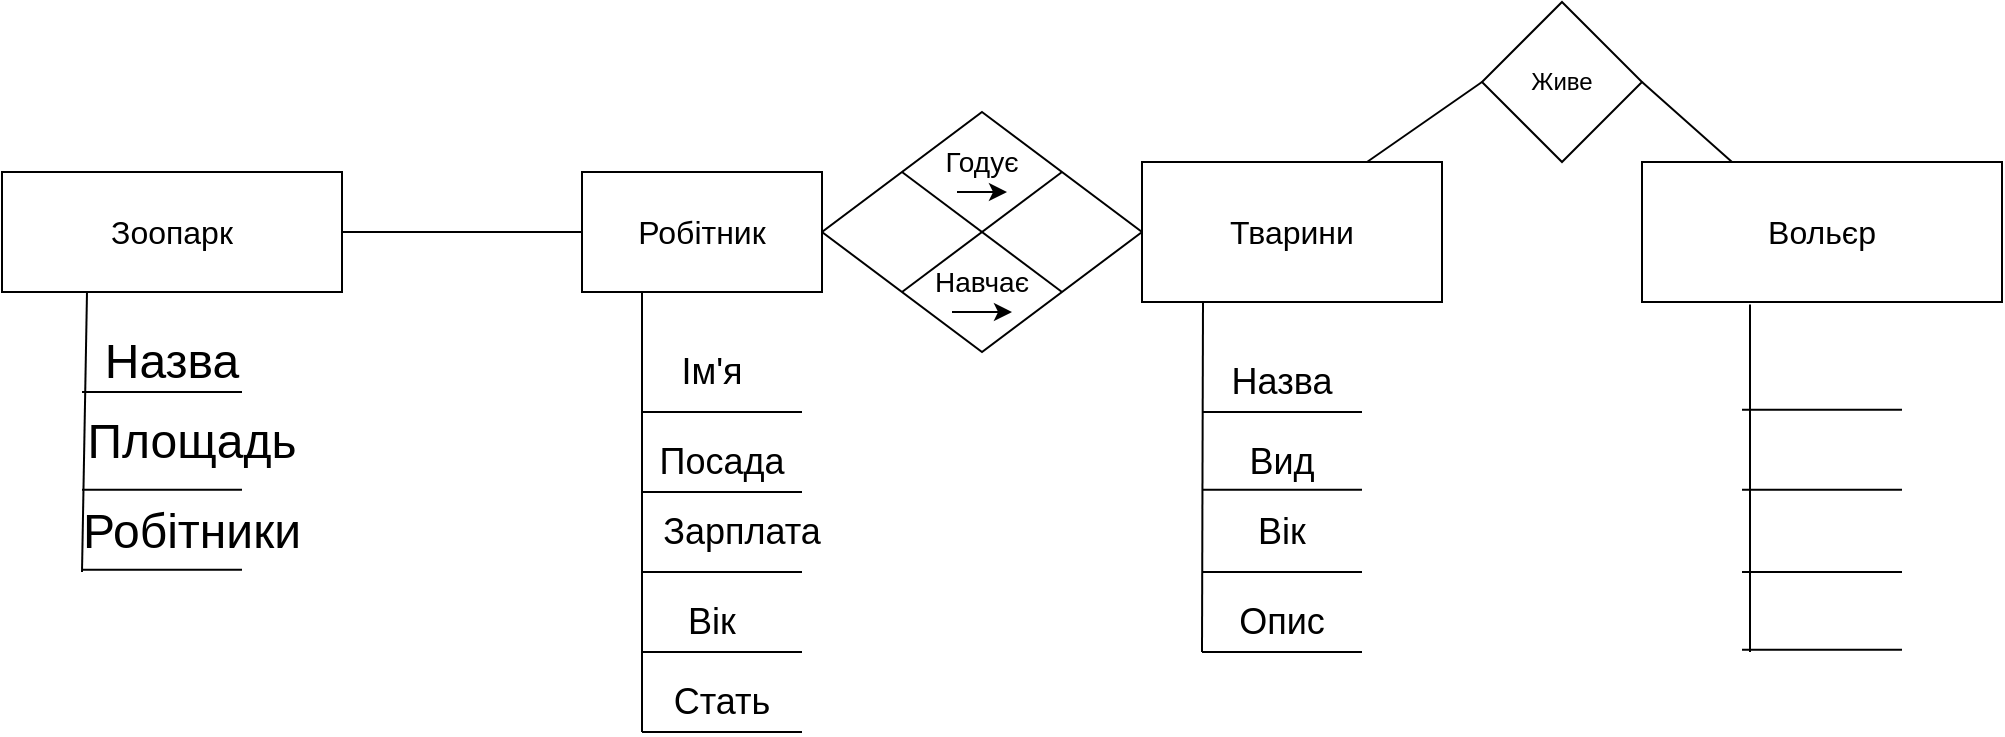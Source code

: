 <mxfile version="24.2.1" type="github">
  <diagram name="Страница — 1" id="BuAj-lrB0ni0z4gUs9v4">
    <mxGraphModel dx="3374" dy="1929" grid="1" gridSize="10" guides="1" tooltips="1" connect="1" arrows="1" fold="1" page="1" pageScale="1" pageWidth="827" pageHeight="1169" math="0" shadow="0">
      <root>
        <mxCell id="0" />
        <mxCell id="1" parent="0" />
        <mxCell id="NDhQnEbgSKT636Puqb3d-1" value="&lt;font size=&quot;3&quot;&gt;Зоопарк&lt;/font&gt;" style="rounded=0;whiteSpace=wrap;html=1;" vertex="1" parent="1">
          <mxGeometry x="-1000" y="80" width="170" height="60" as="geometry" />
        </mxCell>
        <mxCell id="NDhQnEbgSKT636Puqb3d-34" value="" style="endArrow=none;html=1;rounded=0;entryX=0.25;entryY=1;entryDx=0;entryDy=0;" edge="1" parent="1" target="NDhQnEbgSKT636Puqb3d-1">
          <mxGeometry width="50" height="50" relative="1" as="geometry">
            <mxPoint x="-960" y="280" as="sourcePoint" />
            <mxPoint x="-290" y="380" as="targetPoint" />
          </mxGeometry>
        </mxCell>
        <mxCell id="NDhQnEbgSKT636Puqb3d-35" value="" style="endArrow=none;html=1;rounded=0;" edge="1" parent="1">
          <mxGeometry width="50" height="50" relative="1" as="geometry">
            <mxPoint x="-960" y="278.82" as="sourcePoint" />
            <mxPoint x="-880" y="278.82" as="targetPoint" />
          </mxGeometry>
        </mxCell>
        <mxCell id="NDhQnEbgSKT636Puqb3d-36" value="" style="endArrow=none;html=1;rounded=0;" edge="1" parent="1">
          <mxGeometry width="50" height="50" relative="1" as="geometry">
            <mxPoint x="-960" y="238.82" as="sourcePoint" />
            <mxPoint x="-880" y="238.82" as="targetPoint" />
          </mxGeometry>
        </mxCell>
        <mxCell id="NDhQnEbgSKT636Puqb3d-37" value="" style="endArrow=none;html=1;rounded=0;" edge="1" parent="1">
          <mxGeometry width="50" height="50" relative="1" as="geometry">
            <mxPoint x="-960" y="190" as="sourcePoint" />
            <mxPoint x="-880" y="190" as="targetPoint" />
          </mxGeometry>
        </mxCell>
        <mxCell id="NDhQnEbgSKT636Puqb3d-38" value="&lt;font style=&quot;font-size: 24px;&quot;&gt;Назва&lt;/font&gt;" style="text;html=1;align=center;verticalAlign=middle;whiteSpace=wrap;rounded=0;" vertex="1" parent="1">
          <mxGeometry x="-955" y="150" width="80" height="50" as="geometry" />
        </mxCell>
        <mxCell id="NDhQnEbgSKT636Puqb3d-41" value="&lt;font style=&quot;font-size: 24px;&quot;&gt;Площадь&lt;/font&gt;" style="text;html=1;align=center;verticalAlign=middle;whiteSpace=wrap;rounded=0;" vertex="1" parent="1">
          <mxGeometry x="-935" y="200" width="60" height="30" as="geometry" />
        </mxCell>
        <mxCell id="NDhQnEbgSKT636Puqb3d-42" value="&lt;font style=&quot;font-size: 24px;&quot;&gt;Робітники&lt;/font&gt;" style="text;html=1;align=center;verticalAlign=middle;whiteSpace=wrap;rounded=0;" vertex="1" parent="1">
          <mxGeometry x="-960" y="240" width="110" height="40" as="geometry" />
        </mxCell>
        <mxCell id="NDhQnEbgSKT636Puqb3d-44" value="" style="rhombus;whiteSpace=wrap;html=1;" vertex="1" parent="1">
          <mxGeometry x="-590" y="50" width="160" height="120" as="geometry" />
        </mxCell>
        <mxCell id="NDhQnEbgSKT636Puqb3d-45" value="" style="endArrow=none;html=1;rounded=0;exitX=0;exitY=0;exitDx=0;exitDy=0;entryX=1;entryY=1;entryDx=0;entryDy=0;" edge="1" parent="1" source="NDhQnEbgSKT636Puqb3d-44" target="NDhQnEbgSKT636Puqb3d-44">
          <mxGeometry width="50" height="50" relative="1" as="geometry">
            <mxPoint x="-340" y="420" as="sourcePoint" />
            <mxPoint x="-290" y="370" as="targetPoint" />
          </mxGeometry>
        </mxCell>
        <mxCell id="NDhQnEbgSKT636Puqb3d-46" value="" style="endArrow=none;html=1;rounded=0;exitX=1;exitY=0;exitDx=0;exitDy=0;entryX=0;entryY=1;entryDx=0;entryDy=0;" edge="1" parent="1" source="NDhQnEbgSKT636Puqb3d-44" target="NDhQnEbgSKT636Puqb3d-44">
          <mxGeometry width="50" height="50" relative="1" as="geometry">
            <mxPoint x="-480" y="150" as="sourcePoint" />
            <mxPoint x="-400" y="205" as="targetPoint" />
          </mxGeometry>
        </mxCell>
        <mxCell id="NDhQnEbgSKT636Puqb3d-47" value="&lt;font style=&quot;font-size: 14px;&quot;&gt;Годує&lt;/font&gt;" style="text;html=1;align=center;verticalAlign=middle;whiteSpace=wrap;rounded=0;" vertex="1" parent="1">
          <mxGeometry x="-535" y="60" width="50" height="30" as="geometry" />
        </mxCell>
        <mxCell id="NDhQnEbgSKT636Puqb3d-48" value="" style="endArrow=classic;html=1;rounded=0;exitX=0.25;exitY=1;exitDx=0;exitDy=0;entryX=0.75;entryY=1;entryDx=0;entryDy=0;" edge="1" parent="1" source="NDhQnEbgSKT636Puqb3d-47" target="NDhQnEbgSKT636Puqb3d-47">
          <mxGeometry width="50" height="50" relative="1" as="geometry">
            <mxPoint x="-370" y="400" as="sourcePoint" />
            <mxPoint x="-320" y="350" as="targetPoint" />
          </mxGeometry>
        </mxCell>
        <mxCell id="NDhQnEbgSKT636Puqb3d-49" value="&lt;font style=&quot;font-size: 14px;&quot;&gt;Навчає&lt;/font&gt;" style="text;html=1;align=center;verticalAlign=middle;whiteSpace=wrap;rounded=0;" vertex="1" parent="1">
          <mxGeometry x="-540" y="120" width="60" height="30" as="geometry" />
        </mxCell>
        <mxCell id="NDhQnEbgSKT636Puqb3d-50" value="" style="endArrow=classic;html=1;rounded=0;exitX=0.25;exitY=1;exitDx=0;exitDy=0;entryX=0.75;entryY=1;entryDx=0;entryDy=0;" edge="1" parent="1" source="NDhQnEbgSKT636Puqb3d-49" target="NDhQnEbgSKT636Puqb3d-49">
          <mxGeometry width="50" height="50" relative="1" as="geometry">
            <mxPoint x="-370" y="400" as="sourcePoint" />
            <mxPoint x="-320" y="350" as="targetPoint" />
          </mxGeometry>
        </mxCell>
        <mxCell id="NDhQnEbgSKT636Puqb3d-52" value="&lt;font size=&quot;3&quot;&gt;Тварини&lt;/font&gt;" style="rounded=0;whiteSpace=wrap;html=1;" vertex="1" parent="1">
          <mxGeometry x="-430" y="75" width="150" height="70" as="geometry" />
        </mxCell>
        <mxCell id="NDhQnEbgSKT636Puqb3d-53" value="" style="endArrow=none;html=1;rounded=0;entryX=0.25;entryY=1;entryDx=0;entryDy=0;" edge="1" parent="1">
          <mxGeometry width="50" height="50" relative="1" as="geometry">
            <mxPoint x="-400" y="320" as="sourcePoint" />
            <mxPoint x="-399.5" y="145" as="targetPoint" />
          </mxGeometry>
        </mxCell>
        <mxCell id="NDhQnEbgSKT636Puqb3d-54" value="" style="endArrow=none;html=1;rounded=0;" edge="1" parent="1">
          <mxGeometry width="50" height="50" relative="1" as="geometry">
            <mxPoint x="-400" y="280" as="sourcePoint" />
            <mxPoint x="-320" y="280" as="targetPoint" />
          </mxGeometry>
        </mxCell>
        <mxCell id="NDhQnEbgSKT636Puqb3d-55" value="" style="endArrow=none;html=1;rounded=0;" edge="1" parent="1">
          <mxGeometry width="50" height="50" relative="1" as="geometry">
            <mxPoint x="-400" y="238.82" as="sourcePoint" />
            <mxPoint x="-320" y="238.82" as="targetPoint" />
          </mxGeometry>
        </mxCell>
        <mxCell id="NDhQnEbgSKT636Puqb3d-56" value="" style="endArrow=none;html=1;rounded=0;" edge="1" parent="1">
          <mxGeometry width="50" height="50" relative="1" as="geometry">
            <mxPoint x="-400" y="200" as="sourcePoint" />
            <mxPoint x="-320" y="200" as="targetPoint" />
          </mxGeometry>
        </mxCell>
        <mxCell id="NDhQnEbgSKT636Puqb3d-57" value="&lt;font style=&quot;font-size: 18px;&quot;&gt;Назва&lt;/font&gt;" style="text;html=1;align=center;verticalAlign=middle;whiteSpace=wrap;rounded=0;" vertex="1" parent="1">
          <mxGeometry x="-390" y="170" width="60" height="30" as="geometry" />
        </mxCell>
        <mxCell id="NDhQnEbgSKT636Puqb3d-58" value="&lt;font style=&quot;font-size: 18px;&quot;&gt;Вид&lt;/font&gt;" style="text;html=1;align=center;verticalAlign=middle;whiteSpace=wrap;rounded=0;" vertex="1" parent="1">
          <mxGeometry x="-390" y="210" width="60" height="30" as="geometry" />
        </mxCell>
        <mxCell id="NDhQnEbgSKT636Puqb3d-60" value="" style="endArrow=none;html=1;rounded=0;" edge="1" parent="1">
          <mxGeometry width="50" height="50" relative="1" as="geometry">
            <mxPoint x="-680" y="360" as="sourcePoint" />
            <mxPoint x="-600" y="360" as="targetPoint" />
          </mxGeometry>
        </mxCell>
        <mxCell id="NDhQnEbgSKT636Puqb3d-61" value="&lt;font style=&quot;font-size: 18px;&quot;&gt;Стать&lt;/font&gt;" style="text;html=1;align=center;verticalAlign=middle;whiteSpace=wrap;rounded=0;" vertex="1" parent="1">
          <mxGeometry x="-670" y="330" width="60" height="30" as="geometry" />
        </mxCell>
        <mxCell id="NDhQnEbgSKT636Puqb3d-62" value="&lt;font style=&quot;font-size: 18px;&quot;&gt;Ім&#39;я&lt;/font&gt;" style="text;html=1;align=center;verticalAlign=middle;whiteSpace=wrap;rounded=0;" vertex="1" parent="1">
          <mxGeometry x="-690" y="145" width="90" height="70" as="geometry" />
        </mxCell>
        <mxCell id="NDhQnEbgSKT636Puqb3d-64" value="" style="endArrow=none;html=1;rounded=0;exitX=1;exitY=0.5;exitDx=0;exitDy=0;" edge="1" parent="1" source="NDhQnEbgSKT636Puqb3d-1" target="NDhQnEbgSKT636Puqb3d-65">
          <mxGeometry width="50" height="50" relative="1" as="geometry">
            <mxPoint x="-370" y="400" as="sourcePoint" />
            <mxPoint x="-690" y="110" as="targetPoint" />
          </mxGeometry>
        </mxCell>
        <mxCell id="NDhQnEbgSKT636Puqb3d-65" value="&lt;font size=&quot;3&quot;&gt;Робітник&lt;/font&gt;" style="rounded=0;whiteSpace=wrap;html=1;" vertex="1" parent="1">
          <mxGeometry x="-710" y="80" width="120" height="60" as="geometry" />
        </mxCell>
        <mxCell id="NDhQnEbgSKT636Puqb3d-66" value="" style="endArrow=none;html=1;rounded=0;exitX=0.25;exitY=1;exitDx=0;exitDy=0;" edge="1" parent="1" source="NDhQnEbgSKT636Puqb3d-65">
          <mxGeometry width="50" height="50" relative="1" as="geometry">
            <mxPoint x="-370" y="400" as="sourcePoint" />
            <mxPoint x="-680" y="360" as="targetPoint" />
          </mxGeometry>
        </mxCell>
        <mxCell id="NDhQnEbgSKT636Puqb3d-67" value="" style="endArrow=none;html=1;rounded=0;" edge="1" parent="1">
          <mxGeometry width="50" height="50" relative="1" as="geometry">
            <mxPoint x="-680" y="280" as="sourcePoint" />
            <mxPoint x="-600" y="280" as="targetPoint" />
          </mxGeometry>
        </mxCell>
        <mxCell id="NDhQnEbgSKT636Puqb3d-68" value="" style="endArrow=none;html=1;rounded=0;" edge="1" parent="1">
          <mxGeometry width="50" height="50" relative="1" as="geometry">
            <mxPoint x="-680" y="240" as="sourcePoint" />
            <mxPoint x="-600" y="240" as="targetPoint" />
          </mxGeometry>
        </mxCell>
        <mxCell id="NDhQnEbgSKT636Puqb3d-69" value="" style="endArrow=none;html=1;rounded=0;" edge="1" parent="1">
          <mxGeometry width="50" height="50" relative="1" as="geometry">
            <mxPoint x="-680" y="200" as="sourcePoint" />
            <mxPoint x="-600" y="200" as="targetPoint" />
          </mxGeometry>
        </mxCell>
        <mxCell id="NDhQnEbgSKT636Puqb3d-71" value="&lt;font style=&quot;font-size: 18px;&quot;&gt;Посада&lt;/font&gt;" style="text;html=1;align=center;verticalAlign=middle;whiteSpace=wrap;rounded=0;" vertex="1" parent="1">
          <mxGeometry x="-670" y="210" width="60" height="30" as="geometry" />
        </mxCell>
        <mxCell id="NDhQnEbgSKT636Puqb3d-72" value="&lt;font style=&quot;font-size: 18px;&quot;&gt;Вік&lt;/font&gt;" style="text;html=1;align=center;verticalAlign=middle;whiteSpace=wrap;rounded=0;" vertex="1" parent="1">
          <mxGeometry x="-390" y="245" width="60" height="30" as="geometry" />
        </mxCell>
        <mxCell id="NDhQnEbgSKT636Puqb3d-73" value="&lt;font style=&quot;font-size: 18px;&quot;&gt;Вік&lt;/font&gt;" style="text;html=1;align=center;verticalAlign=middle;whiteSpace=wrap;rounded=0;" vertex="1" parent="1">
          <mxGeometry x="-675" y="290" width="60" height="30" as="geometry" />
        </mxCell>
        <mxCell id="NDhQnEbgSKT636Puqb3d-74" value="&lt;font style=&quot;font-size: 18px;&quot;&gt;Зарплата&lt;/font&gt;" style="text;html=1;align=center;verticalAlign=middle;whiteSpace=wrap;rounded=0;" vertex="1" parent="1">
          <mxGeometry x="-690" y="245" width="120" height="30" as="geometry" />
        </mxCell>
        <mxCell id="NDhQnEbgSKT636Puqb3d-76" value="" style="endArrow=none;html=1;rounded=0;" edge="1" parent="1">
          <mxGeometry width="50" height="50" relative="1" as="geometry">
            <mxPoint x="-680" y="320" as="sourcePoint" />
            <mxPoint x="-600" y="320" as="targetPoint" />
          </mxGeometry>
        </mxCell>
        <mxCell id="NDhQnEbgSKT636Puqb3d-80" value="" style="endArrow=none;html=1;rounded=0;entryX=0;entryY=0.5;entryDx=0;entryDy=0;exitX=0.75;exitY=0;exitDx=0;exitDy=0;" edge="1" parent="1" source="NDhQnEbgSKT636Puqb3d-52" target="NDhQnEbgSKT636Puqb3d-82">
          <mxGeometry width="50" height="50" relative="1" as="geometry">
            <mxPoint x="-280" y="110" as="sourcePoint" />
            <mxPoint x="-230" y="60" as="targetPoint" />
          </mxGeometry>
        </mxCell>
        <mxCell id="NDhQnEbgSKT636Puqb3d-82" value="Живе" style="rhombus;whiteSpace=wrap;html=1;" vertex="1" parent="1">
          <mxGeometry x="-260" y="-5" width="80" height="80" as="geometry" />
        </mxCell>
        <mxCell id="NDhQnEbgSKT636Puqb3d-83" value="&lt;font size=&quot;3&quot;&gt;Вольєр&lt;/font&gt;" style="rounded=0;whiteSpace=wrap;html=1;" vertex="1" parent="1">
          <mxGeometry x="-180" y="75" width="180" height="70" as="geometry" />
        </mxCell>
        <mxCell id="NDhQnEbgSKT636Puqb3d-84" value="" style="endArrow=none;html=1;rounded=0;exitX=1;exitY=0.5;exitDx=0;exitDy=0;entryX=0.25;entryY=0;entryDx=0;entryDy=0;" edge="1" parent="1" source="NDhQnEbgSKT636Puqb3d-82" target="NDhQnEbgSKT636Puqb3d-83">
          <mxGeometry width="50" height="50" relative="1" as="geometry">
            <mxPoint x="40" y="380" as="sourcePoint" />
            <mxPoint x="90" y="330" as="targetPoint" />
          </mxGeometry>
        </mxCell>
        <mxCell id="NDhQnEbgSKT636Puqb3d-85" value="" style="endArrow=none;html=1;rounded=0;" edge="1" parent="1">
          <mxGeometry width="50" height="50" relative="1" as="geometry">
            <mxPoint x="-400" y="320" as="sourcePoint" />
            <mxPoint x="-320" y="320" as="targetPoint" />
          </mxGeometry>
        </mxCell>
        <mxCell id="NDhQnEbgSKT636Puqb3d-87" value="&lt;font style=&quot;font-size: 18px;&quot;&gt;Опис&lt;/font&gt;" style="text;html=1;align=center;verticalAlign=middle;whiteSpace=wrap;rounded=0;" vertex="1" parent="1">
          <mxGeometry x="-390" y="290" width="60" height="30" as="geometry" />
        </mxCell>
        <mxCell id="NDhQnEbgSKT636Puqb3d-89" value="" style="endArrow=none;html=1;rounded=0;entryX=0.3;entryY=1.018;entryDx=0;entryDy=0;entryPerimeter=0;" edge="1" parent="1" target="NDhQnEbgSKT636Puqb3d-83">
          <mxGeometry width="50" height="50" relative="1" as="geometry">
            <mxPoint x="-126" y="320" as="sourcePoint" />
            <mxPoint x="90" y="330" as="targetPoint" />
          </mxGeometry>
        </mxCell>
        <mxCell id="NDhQnEbgSKT636Puqb3d-90" value="" style="endArrow=none;html=1;rounded=0;" edge="1" parent="1">
          <mxGeometry width="50" height="50" relative="1" as="geometry">
            <mxPoint x="-130" y="318.82" as="sourcePoint" />
            <mxPoint x="-50" y="318.82" as="targetPoint" />
          </mxGeometry>
        </mxCell>
        <mxCell id="NDhQnEbgSKT636Puqb3d-91" value="" style="endArrow=none;html=1;rounded=0;" edge="1" parent="1">
          <mxGeometry width="50" height="50" relative="1" as="geometry">
            <mxPoint x="-130" y="280" as="sourcePoint" />
            <mxPoint x="-50" y="280" as="targetPoint" />
          </mxGeometry>
        </mxCell>
        <mxCell id="NDhQnEbgSKT636Puqb3d-92" value="" style="endArrow=none;html=1;rounded=0;" edge="1" parent="1">
          <mxGeometry width="50" height="50" relative="1" as="geometry">
            <mxPoint x="-130" y="198.82" as="sourcePoint" />
            <mxPoint x="-50" y="198.82" as="targetPoint" />
          </mxGeometry>
        </mxCell>
        <mxCell id="NDhQnEbgSKT636Puqb3d-93" value="" style="endArrow=none;html=1;rounded=0;" edge="1" parent="1">
          <mxGeometry width="50" height="50" relative="1" as="geometry">
            <mxPoint x="-130" y="238.82" as="sourcePoint" />
            <mxPoint x="-50" y="238.82" as="targetPoint" />
          </mxGeometry>
        </mxCell>
      </root>
    </mxGraphModel>
  </diagram>
</mxfile>
